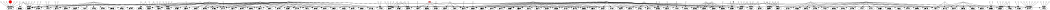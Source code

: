 digraph G  {
  size="7,10"
  page="8.5,11"
  center=""
  node[width=.25,height=.375,fontsize=9]
  fcfpr1_1_2t_17 -> 341411;
  fcfpr1_1t_1 -> 341411;
  rdlfpr2_0_rdlt_4 -> 341411;
  fpfpr1_0_1t_1 -> 341411;
  fpfpr1_1_2t_11 -> 341411;
  rtafpr1_1_2t_28 -> 341411;
  rtafpr1_1_3t_6 -> 341411;
  rdlfpr1_1t_1 -> 358866;
  rtafpr1_1_3t_6 -> 358866;
  tmfpr1_1_3t_5 -> 358930;
  fcfpr1_1_3t_9 -> 358930;
  pcfpr1_1_3t_7 -> 358930;
  fpfpr1_1_3g_1 -> 358930;
  fpfpr1_1_3t_1 -> 358930;
  aufpr1_1_3t_1 -> 358930;
  rtafpr1_0_3g_1 -> 358930;
  rtafpr1_1_3t_6 -> 358930;
  msgfpr1_1_1g_12 -> 371943;
  rtafpr1_1_1g_8 -> 371943;
  rtafpr1_1_1t_35 -> 371943;
  rtafpr1_1_1t_45 -> 371943;
  rtafpr1_1_3t_6 -> 371943;
  tlfpr2_0_rdlg_2 -> 374300;
  fcfpr1_1_3t_8 -> 374300;
  fcfpr1_1_3t_9 -> 374300;
  rtafpr1_1_3t_6 -> 374300;
  fcfpr1_0_5g_1 -> 371942;
  fcfpr1_1_1t_19 -> 371942;
  fcfpr1_1_3t_9 -> 371942;
  fcfpr1_1_3t_9 -> 374700;
  tymsgfpr1_1_3t_3 -> 374700;
  fpfpr1_1_3t_1 -> 374700;
  rtafpr1_1_3t_7 -> 374700;
  fcfpr1_1_3g_2 -> 374741;
  fcfpr1_1_3t_9 -> 374741;
  fpfpr1_1_3t_1 -> 374741;
  rtafpr1_1_3t_7 -> 374741;
  fcfpr1_1_1t_18 -> 374886;
  fcfpr1_1_3t_9 -> 374886;
  fpfpr1_1_3t_1 -> 374886;
  rtafpr1_1_3t_7 -> 374886;
  fcfpr1_1_3t_9 -> 375039;
  fpfpr1_1_3t_1 -> 375039;
  fcfpr1_1_3t_42 -> 375507;
  fcfpr1_1_3t_9 -> 375507;
  rdlfpr2_0_rdlt_158 -> 375507;
  rtafpr1_1_3t_7 -> 375507;
  rtafpr1_1_3t_71 -> 375507;
  dbfpr1_1_3t_2 -> 375507;
  fcfpr1_1_3t_9 -> 375508;
  rdlfpr1_1g_13 -> 375508;
  rtafpr1_1_3t_7 -> 375508;
  rtafpr2_1_rdlg_1 -> 375508;
  dbfpr1_1_3t_2 -> 375508;
  fcfpr1_1_3t_9 -> 375519;
  fpfpr1_1_3g_1 -> 375519;
  fpfpr1_1_3t_1 -> 375519;
  fcfpr1_1_3t_9 -> 377380;
  rdlfpr1_1g_16 -> 377380;
  rdlfpr1_1t_100 -> 377380;
  fcfpr1_0_2g_1 -> 377719;
  fcfpr1_1_3t_10 -> 377719;
  fcfpr1_1_3t_7 -> 377719;
  fcfpr1_1_3t_9 -> 377719;
  rdlfpr2_0_rdlg_12 -> 377719;
  rdlfpr2_0_rdlt_108 -> 377719;
  rdlfpr2_0_rdlt_27 -> 377719;
  rdlfpr2_0_rdlt_30 -> 377719;
  fcfpr1_1_3t_9 -> 377763;
  fcfpr1_1_3t_9 -> 379848;
  fpfpr1_1_3t_1 -> 379848;
  fcfpr1_1_3t_9 -> 380571;
  fcfpr1_1_3t_9 -> 380604;
  fpfpr1_1_3t_1 -> 380604;
  fcfpr1_1_3t_9 -> 381211;
  fpfpr1_1_3t_1 -> 381211;
  fcfpr1_1_3t_9 -> 381835;
  fcfpr1_1_3t_9 -> 381897;
  fcfpr1_1_3t_9 -> 381901;
  fpfpr1_1_3t_1 -> 381901;
  fcfpr1_1_3t_9 -> 382103;
  rtafpr1_1_3t_7 -> 382103;
  fcfpr1_1_3t_9 -> 382161;
  fcfpr1_1_3t_9 -> 383174;
  fpfpr1_1_3t_1 -> 383174;
  rtafpr1_1_3t_7 -> 383174;
  fpfpr1_1_3g_1 -> 352010;
  fpfpr1_1_3t_1 -> 352010;
  fpfpr1_1_3t_1 -> 382409;
  fpfpr1_1_3t_1 -> 382827;
  fpfpr1_1_3t_1 -> 382928;
  rtafpr1_1_3t_7 -> 382928;
  tlfpr1_1_1t_5 -> 358224;
  tymsgfpr1_1_1t_23 -> 358224;
  tymsgfpr1_1_3t_3 -> 358224;
  rcfpr0_0_1t_9 -> 358224;
  rcfpr1_1_1t_5 -> 358224;
  odfpr0_0_1t_8 -> 358224;
  odfpr1_1_1t_6 -> 358224;
  ecdsgfpr1_1_1t_4 -> 358224;
  tymsgfpr1_1_1t_18 -> 358900;
  tymsgfpr1_1_3t_3 -> 358900;
  rcfpr1_1_1t_100 -> 358900;
  rcfpr1_1_1t_22 -> 358900;
  rcfpr1_1_1t_37 -> 358900;
  odfpr1_1_1t_21 -> 358900;
  tymsgfpr1_1_3t_3 -> 372568;
  rcfpr1_1_1t_30 -> 372568;
  odfpr1_1_1t_31 -> 372568;
  tlfpr1_1_1t_20 -> 375557;
  tymsgfpr1_1_1t_24 -> 375557;
  tymsgfpr1_1_3t_3 -> 375557;
  rcfpr1_1_1t_11 -> 375557;
  odfpr1_1_1t_9 -> 375557;
  ecdsgfpr1_1_1t_19 -> 375557;
  rtafpr1_1_1g_14 -> 376956;
  rtafpr1_1_1t_64 -> 376956;
  rtafpr1_1_2t_18 -> 376956;
  rtafpr1_1_3t_30 -> 376956;
  rtafpr1_1_3t_7 -> 376956;
  rtafpr1_1_3t_7 -> 379339;
  rtafpr1_1_1t_14 -> 379422;
  rtafpr1_1_1t_20 -> 379422;
  rtafpr1_1_3t_7 -> 379422;
  rtafpr1_1_3t_7 -> 383039;
  fcfpr1_1_1t_18 -> 359471;
  fcfpr2_0_1t_1 -> 359471;
  fcfpr2_0_1t_2 -> 359471;
  ccsfpr2_0_1t_99 -> 359471;
  fcfpr1_1_3t_42 -> 384096;
  rtafpr1_1_3t_71 -> 384096;
  tlfpr1_0_4g_4 -> 354290;
  rcfpr0_0_1t_9 -> 354290;
  odfpr0_0_1t_8 -> 354290;
  pagfpr1_1_1t_23 -> 354290;
  rcfpr1_1_1t_5 -> 379864;
  rcfpr1_1_1t_100 -> 382574;
  rcfpr1_1_1t_22 -> 382574;
  rcfpr1_1_1t_37 -> 382574;
  rcfpr1_1_1t_30 -> 370706;
  rcfpr1_1_1t_30 -> 377908;
  rcfpr1_1_1t_30 -> 377924;
  rcfpr1_1_1t_30 -> 377971;
  rcfpr1_1_1t_30 -> 377980;
  odfpr1_1_1t_31 -> 377980;
  rcfpr1_1_1t_30 -> 378362;
  rcfpr1_1_1t_30 -> 378656;
  rcfpr1_1_1t_30 -> 378666;
  rcfpr1_1_1t_30 -> 379169;
  odfpr1_1_1t_31 -> 379169;
  rcfpr1_1_1t_110 -> 379341;
  rcfpr1_1_1t_30 -> 379341;
  rcfpr1_1_1t_62 -> 379341;
  odfpr1_1_1t_31 -> 379341;
  rcfpr1_1_1t_30 -> 379972;
  rcfpr1_1_1t_30 -> 380298;
  rcfpr1_1_1t_30 -> 380448;
  rcfpr1_1_1t_30 -> 380475;
  odfpr1_1_1t_31 -> 380475;
  rcfpr1_1_1t_30 -> 380526;
  odfpr1_1_1t_31 -> 357430;
  rcfpr1_1_1t_11 -> 379968;
  odfpr1_1_1t_9 -> 379968;
  ccsfpr2_0_1t_99 -> 359100;
  ccsfpr2_0_1t_99 -> 376529;
  ccsfpr2_0_1t_99 -> 377801;
  ccsfpr2_0_1t_99 -> 379126;
  ccsfpr2_0_1t_99 -> 379212;
  ccsfpr2_0_1t_99 -> 380285;
  ccsfpr2_0_1t_99 -> 380963;
  ccsfpr2_0_1t_99 -> 384909;
  tlfpr1_0_4g_4 -> 358471;
  odfpr0_0_1t_7 -> 358471;
  odfpr1_0_1t_36 -> 358471;
  odfpr1_0_3t_18 -> 358471;
  odfpr1_0_3t_21 -> 358471;
  tlfpr1_0_4g_4 -> 375024;
  tlfpr1_0_4g_4 -> 375027;
  rcfpr1_1_1t_110 -> 381710;
  rcfpr1_1_1t_62 -> 381710;
  rcfpr1_1_1t_110 -> 381775;
  rcfpr1_1_1t_62 -> 381775;
  rcfpr1_1_1t_110 -> 382436;
  fcfpr1_1_3t_34 -> 382528;
  rcfpr1_1_1t_110 -> 382528;
  rtafpr1_1_3t_48 -> 382528;
  rcfpr1_1_1t_110 -> 382566;
  rcfpr1_1_1t_110 -> 382572;
  odfpr0_0_1t_7 -> 353506;
  rcfpr1_0_1t_35 -> 370509;
  odfpr0_0_1t_7 -> 370509;
  odfpr0_0_1t_7 -> 370510;
  odfpr1_0_1t_38 -> 370510;
  tlfpr1_0_4g_5 -> 354546;
  rcfpr1_1_1t_61 -> 354546;
  odfpr1_0_3t_18 -> 354546;
  odfpr1_0_3t_20 -> 354546;
  odfpr1_0_3t_18 -> 354757;
  odfpr1_0_3t_20 -> 354757;
  odfpr1_0_3t_18 -> 354766;
  odfpr1_0_3t_20 -> 354766;
  odfpr1_0_3t_18 -> 354771;
  odfpr1_0_3t_20 -> 354771;
  odfpr1_0_3t_18 -> 354785;
  odfpr1_0_3t_23 -> 354785;
  odfpr1_0_3t_24 -> 354785;
  odfpr1_0_3t_18 -> 354878;
  odfpr1_0_3t_23 -> 354878;
  odfpr1_0_3t_24 -> 354878;
  odfpr1_0_3t_18 -> 355080;
  odfpr1_0_3t_23 -> 355080;
  odfpr1_0_3t_24 -> 355080;
  odfpr1_0_3t_18 -> 355288;
  odfpr1_0_3t_23 -> 355288;
  odfpr1_0_3t_24 -> 355288;
  odfpr2_0_03t_13 -> 355288;
  odfpr1_0_3t_18 -> 355800;
  odfpr1_0_3t_21 -> 355800;
  odfpr1_0_3t_18 -> 356116;
  odfpr1_0_3t_21 -> 356116;
  odfpr1_0_3t_18 -> 356741;
  odfpr1_0_3t_21 -> 356741;
  odfpr1_0_3t_18 -> 357340;
  odfpr1_0_3t_21 -> 357340;
  odfpr1_0_3t_18 -> 357538;
  odfpr1_0_3t_21 -> 357538;
  odfpr1_0_3t_18 -> 357769;
  odfpr1_0_3t_21 -> 357769;
  odfpr1_0_3t_18 -> 357793;
  odfpr1_0_3t_21 -> 357793;
  odfpr1_0_3t_18 -> 358155;
  odfpr1_0_3t_21 -> 358155;
  odfpr1_0_3t_18 -> 358157;
  odfpr1_0_3t_21 -> 358157;
  odfpr1_0_3t_18 -> 358159;
  odfpr1_0_3t_21 -> 358159;
  odfpr1_0_3t_18 -> 358584;
  odfpr1_0_3t_21 -> 358584;
  odfpr1_0_3t_18 -> 360104;
  odfpr1_0_3t_21 -> 360104;
  odfpr1_0_3t_18 -> 360144;
  odfpr1_0_3t_21 -> 360144;
  odfpr1_0_3t_18 -> 360672;
  odfpr1_0_3t_21 -> 360672;
  odfpr1_0_3t_5 -> 360672;
  odfpr1_0_3t_18 -> 360839;
  odfpr1_0_3t_21 -> 360839;
  odfpr1_0_3t_18 -> 371187;
  tlfpr1_0_3g_5 -> 373300;
  odfpr1_0_3t_12 -> 373300;
  odfpr1_0_3t_18 -> 373300;
  odfpr1_0_3t_18 -> 375134;
  odfpr1_0_5t_18 -> 375134;
  rcfpr0_0_1t_10 -> 375319;
  odfpr1_0_3t_18 -> 375319;
  odfpr1_0_3t_36 -> 375319;
  odfpr1_0_5t_17 -> 375319;
  odfpr1_0_5t_19 -> 375319;
  odfpr1_0_3t_18 -> 375499;
  odfpr1_0_3t_18 -> 377220;
  odfpr1_0_5t_21 -> 377220;
  tlfpr1_0_3g_7 -> 377562;
  tlfpr1_1_1t_3 -> 377562;
  odfpr1_0_3t_18 -> 377562;
  odfpr1_0_3t_36 -> 377562;
  odfpr1_0_5t_20 -> 377562;
  odfpr1_0_3t_18 -> 378108;
  odfpr1_0_3t_6 -> 378108;
  odfpr1_0_5t_20 -> 354221;

  odfpr0_0_1t_7 [label="Drupal",shape=box,height=0.12,width=0.12,fontsize=1, style=filled, fillcolor=red];
  tlfpr1_0_3g_5 [label="",shape=circle,height=0.12,width=0.12,fontsize=1, style=filled, fillcolor=fff];
  odfpr0_0_1t_8 [label="",shape=circle,height=0.12,width=0.12,fontsize=1];
  rcfpr1_1_1t_61 [label="",shape=circle,height=0.12,width=0.12,fontsize=1];
  fcfpr1_1t_1 [label="",shape=circle,height=0.12,width=0.12,fontsize=1];
  odfpr1_0_3t_18 [label="",shape=circle,height=0.12,width=0.12,fontsize=1];
  tlfpr1_0_3g_7 [label="",shape=circle,height=0.12,width=0.12,fontsize=1];
  rcfpr1_1_1t_62 [label="",shape=circle,height=0.12,width=0.12,fontsize=1];
  ccsfpr2_0_1t_99 [label="",shape=circle,height=0.12,width=0.12,fontsize=1];
  tymsgfpr1_1_3t_3 [label="",shape=circle,height=0.12,width=0.12,fontsize=1];
  rcfpr0_0_1t_9 [label="",shape=circle,height=0.12,width=0.12,fontsize=1];
  rtafpr1_1_1t_14 [label="",shape=circle,height=0.12,width=0.12,fontsize=1];
  rtafpr1_1_3t_30 [label="",shape=circle,height=0.12,width=0.12,fontsize=1];
  rcfpr1_1_1t_110 [label="",shape=circle,height=0.12,width=0.12,fontsize=1];
  dbfpr1_1_3t_2 [label="",shape=circle,height=0.12,width=0.12,fontsize=1];
  rtafpr1_1_1g_8 [label="",shape=circle,height=0.12,width=0.12,fontsize=1];
  rcfpr1_1_1t_30 [label="",shape=circle,height=0.12,width=0.12,fontsize=1];
  tlfpr1_1_1t_20 [label="",shape=circle,height=0.12,width=0.12,fontsize=1];
  rtafpr1_1_1t_64 [label="",shape=circle,height=0.12,width=0.12,fontsize=1];
  tlfpr2_0_rdlg_2 [label="",shape=circle,height=0.12,width=0.12,fontsize=1];
  rtafpr1_1_2t_28 [label="",shape=circle,height=0.12,width=0.12,fontsize=1];
  tlfpr1_1_1t_3 [label="",shape=circle,height=0.12,width=0.12,fontsize=1];
  odfpr1_1_1t_6 [label="",shape=circle,height=0.12,width=0.12,fontsize=1];
  fpfpr1_1_3t_1 [label="",shape=circle,height=0.12,width=0.12,fontsize=1];
  aufpr1_1_3t_1 [label="",shape=circle,height=0.12,width=0.12,fontsize=1];
  fcfpr1_1_3t_34 [label="",shape=circle,height=0.12,width=0.12,fontsize=1];
  rcfpr1_1_1t_5 [label="",shape=circle,height=0.12,width=0.12,fontsize=1];
  fcfpr1_1_1t_18 [label="",shape=circle,height=0.12,width=0.12,fontsize=1];
  odfpr1_0_3t_36 [label="",shape=circle,height=0.12,width=0.12,fontsize=1];
  tlfpr1_1_1t_5 [label="",shape=circle,height=0.12,width=0.12,fontsize=1];
  fcfpr1_1_1t_19 [label="",shape=circle,height=0.12,width=0.12,fontsize=1];
  odfpr1_1_1t_9 [label="",shape=circle,height=0.12,width=0.12,fontsize=1];
  fcfpr1_1_3t_7 [label="",shape=circle,height=0.12,width=0.12,fontsize=1];
  rcfpr1_1_1t_37 [label="",shape=circle,height=0.12,width=0.12,fontsize=1];
  fcfpr1_1_3t_8 [label="",shape=circle,height=0.12,width=0.12,fontsize=1];
  odfpr1_1_1t_21 [label="",shape=circle,height=0.12,width=0.12,fontsize=1];
  fcfpr1_1_3t_9 [label="",shape=circle,height=0.12,width=0.12,fontsize=1];
  rdlfpr2_0_rdlt_27 [label="",shape=circle,height=0.12,width=0.12,fontsize=1];
  fcfpr1_1_3g_2 [label="",shape=circle,height=0.12,width=0.12,fontsize=1];
  rtafpr1_1_1t_35 [label="",shape=circle,height=0.12,width=0.12,fontsize=1];
  odfpr1_0_5t_20 [label="",shape=circle,height=0.12,width=0.12,fontsize=1];
  fpfpr1_1_3g_1 [label="",shape=circle,height=0.12,width=0.12,fontsize=1];
  odfpr1_0_5t_21 [label="",shape=circle,height=0.12,width=0.12,fontsize=1];
  fpfpr1_1_2t_11 [label="",shape=circle,height=0.12,width=0.12,fontsize=1];
  ecdsgfpr1_1_1t_19 [label="",shape=circle,height=0.12,width=0.12,fontsize=1];
  odfpr1_0_1t_36 [label="",shape=circle,height=0.12,width=0.12,fontsize=1];
  rtafpr1_1_1g_14 [label="",shape=circle,height=0.12,width=0.12,fontsize=1];
  tymsgfpr1_1_1t_23 [label="",shape=circle,height=0.12,width=0.12,fontsize=1];
  tymsgfpr1_1_1t_24 [label="",shape=circle,height=0.12,width=0.12,fontsize=1];
  odfpr1_0_1t_38 [label="",shape=circle,height=0.12,width=0.12,fontsize=1];
  fcfpr1_0_2g_1 [label="",shape=circle,height=0.12,width=0.12,fontsize=1];
  rdlfpr1_1t_1 [label="",shape=circle,height=0.12,width=0.12,fontsize=1];
  rcfpr0_0_1t_10 [label="",shape=circle,height=0.12,width=0.12,fontsize=1];
  rcfpr1_1_1t_100 [label="",shape=circle,height=0.12,width=0.12,fontsize=1];
  rdlfpr2_0_rdlt_108 [label="",shape=circle,height=0.12,width=0.12,fontsize=1];
  pcfpr1_1_3t_7 [label="",shape=circle,height=0.12,width=0.12,fontsize=1];
  odfpr1_0_3t_20 [label="",shape=circle,height=0.12,width=0.12,fontsize=1];
  ecdsgfpr1_1_1t_4 [label="",shape=circle,height=0.12,width=0.12,fontsize=1];
  tmfpr1_1_3t_5 [label="",shape=circle,height=0.12,width=0.12,fontsize=1];
  odfpr1_0_3t_21 [label="",shape=circle,height=0.12,width=0.12,fontsize=1];
  fpfpr1_0_1t_1 [label="",shape=circle,height=0.12,width=0.12,fontsize=1];
  odfpr1_0_3t_23 [label="",shape=circle,height=0.12,width=0.12,fontsize=1];
  rcfpr1_1_1t_22 [label="",shape=circle,height=0.12,width=0.12,fontsize=1];
  pagfpr1_1_1t_23 [label="",shape=circle,height=0.12,width=0.12,fontsize=1];
  rtafpr1_1_3t_71 [label="",shape=circle,height=0.12,width=0.12,fontsize=1];
  rtafpr1_1_2t_18 [label="",shape=circle,height=0.12,width=0.12,fontsize=1];
  rdlfpr2_0_rdlt_158 [label="",shape=circle,height=0.12,width=0.12,fontsize=1];
  rtafpr1_1_3t_6 [label="",shape=circle,height=0.12,width=0.12,fontsize=1];
  odfpr1_0_3t_24 [label="",shape=circle,height=0.12,width=0.12,fontsize=1];
  rtafpr1_1_3t_7 [label="",shape=circle,height=0.12,width=0.12,fontsize=1];
  rtafpr1_0_3g_1 [label="",shape=circle,height=0.12,width=0.12,fontsize=1];
  rtafpr1_1_1t_20 [label="",shape=circle,height=0.12,width=0.12,fontsize=1];
  rdlfpr1_1g_13 [label="",shape=circle,height=0.12,width=0.12,fontsize=1];
  rcfpr1_0_1t_35 [label="",shape=circle,height=0.12,width=0.12,fontsize=1];
  fcfpr1_1_2t_17 [label="Start",shape=circle,height=0.12,width=0.12,fontsize=1, style=filled, fillcolor=red];
  rtafpr2_1_rdlg_1 [label="",shape=circle,height=0.12,width=0.12,fontsize=1];
  rdlfpr2_0_rdlt_4 [label="",shape=circle,height=0.12,width=0.12,fontsize=1];
  rdlfpr1_1g_16 [label="",shape=circle,height=0.12,width=0.12,fontsize=1];
  fcfpr2_0_1t_1 [label="",shape=circle,height=0.12,width=0.12,fontsize=1];
  fcfpr2_0_1t_2 [label="",shape=circle,height=0.12,width=0.12,fontsize=1];
  rdlfpr1_1t_100 [label="",shape=circle,height=0.12,width=0.12,fontsize=1];
  msgfpr1_1_1g_12 [label="",shape=circle,height=0.12,width=0.12,fontsize=1];
  rdlfpr2_0_rdlt_30 [label="",shape=circle,height=0.12,width=0.12,fontsize=1];
  odfpr1_0_3t_5 [label="",shape=circle,height=0.12,width=0.12,fontsize=1];
  tlfpr1_0_4g_4 [label="",shape=circle,height=0.12,width=0.12,fontsize=1];
  fcfpr1_1_3t_42 [label="",shape=circle,height=0.12,width=0.12,fontsize=1];
  odfpr1_0_3t_6 [label="",shape=circle,height=0.12,width=0.12,fontsize=1];
  tlfpr1_0_4g_5 [label="",shape=circle,height=0.12,width=0.12,fontsize=1];
  rtafpr1_1_3t_48 [label="",shape=circle,height=0.12,width=0.12,fontsize=1];
  odfpr1_0_5t_17 [label="",shape=circle,height=0.12,width=0.12,fontsize=1];
  odfpr1_0_5t_18 [label="",shape=circle,height=0.12,width=0.12,fontsize=1];
  tymsgfpr1_1_1t_18 [label="",shape=circle,height=0.12,width=0.12,fontsize=1];
  odfpr1_0_5t_19 [label="",shape=circle,height=0.12,width=0.12,fontsize=1];
  fcfpr1_1_3t_10 [label="",shape=circle,height=0.12,width=0.12,fontsize=1];
  fcfpr1_0_5g_1 [label="",shape=circle,height=0.12,width=0.12,fontsize=1];
  odfpr1_0_3t_12 [label="",shape=circle,height=0.12,width=0.12,fontsize=1];
  odfpr2_0_03t_13 [label="",shape=circle,height=0.12,width=0.12,fontsize=1];
  rcfpr1_1_1t_11 [label="",shape=circle,height=0.12,width=0.12,fontsize=1];
  odfpr1_1_1t_31 [label="",shape=circle,height=0.12,width=0.12,fontsize=1];
  rdlfpr2_0_rdlg_12 [label="",shape=circle,height=0.12,width=0.12,fontsize=1];
  rtafpr1_1_1t_45 [label="",shape=circle,height=0.12,width=0.12,fontsize=1];
}
